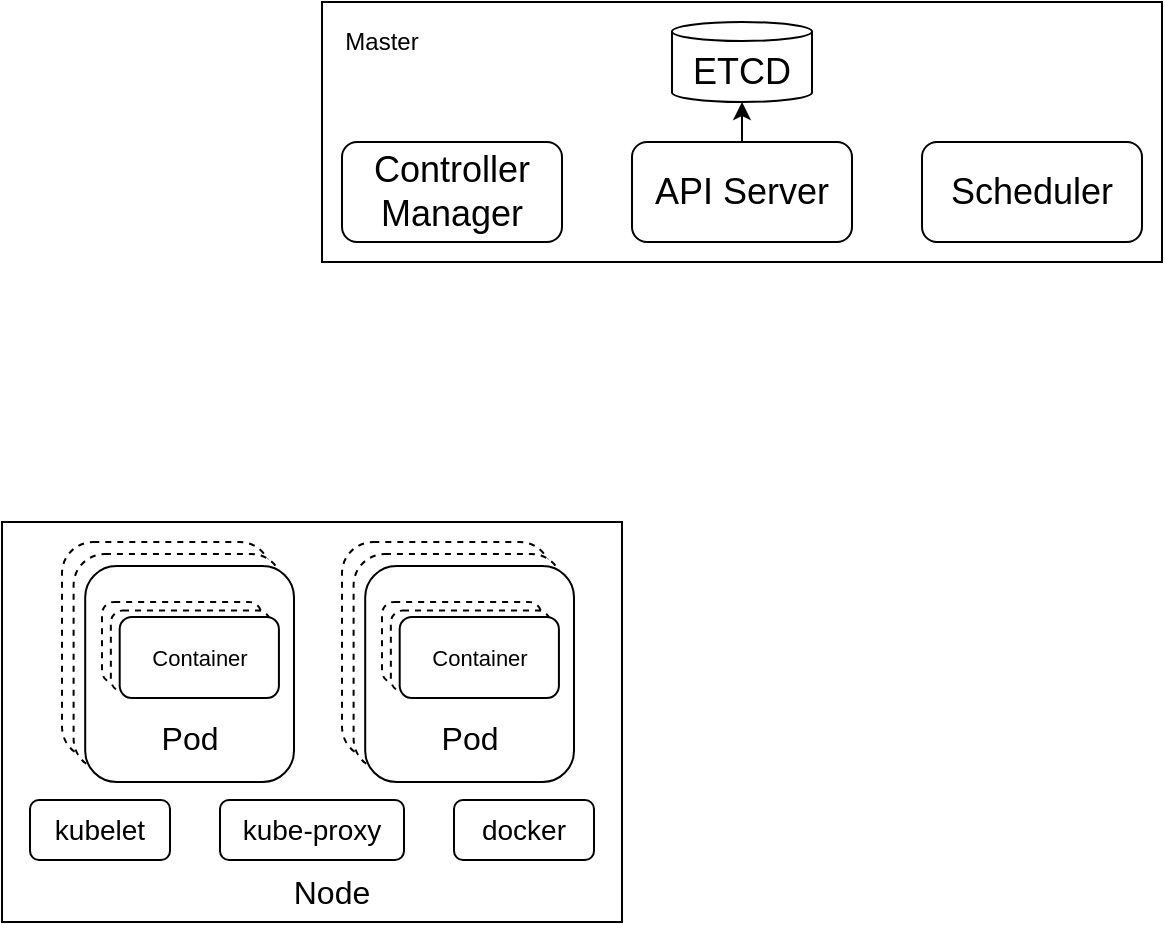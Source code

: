 <mxfile version="21.0.10" type="github">
  <diagram id="nr-ribir-MENKCDlqeYF" name="Page-1">
    <mxGraphModel dx="1147" dy="566" grid="1" gridSize="10" guides="1" tooltips="1" connect="1" arrows="1" fold="1" page="1" pageScale="1" pageWidth="1200" pageHeight="1920" math="0" shadow="0">
      <root>
        <mxCell id="0" />
        <mxCell id="1" parent="0" />
        <mxCell id="GoUsKzeZIlfL_xzADwvh-1" value="" style="rounded=0;whiteSpace=wrap;html=1;" parent="1" vertex="1">
          <mxGeometry x="280" y="140" width="420" height="130" as="geometry" />
        </mxCell>
        <mxCell id="GoUsKzeZIlfL_xzADwvh-2" value="Master" style="text;html=1;strokeColor=none;fillColor=none;align=center;verticalAlign=middle;whiteSpace=wrap;rounded=0;" parent="1" vertex="1">
          <mxGeometry x="290" y="150" width="40" height="20" as="geometry" />
        </mxCell>
        <mxCell id="GoUsKzeZIlfL_xzADwvh-3" value="&lt;font style=&quot;font-size: 18px;&quot;&gt;API Server&lt;/font&gt;" style="rounded=1;whiteSpace=wrap;html=1;" parent="1" vertex="1">
          <mxGeometry x="435" y="210" width="110" height="50" as="geometry" />
        </mxCell>
        <mxCell id="GoUsKzeZIlfL_xzADwvh-4" value="&lt;font style=&quot;font-size: 18px;&quot;&gt;Controller Manager&lt;/font&gt;" style="rounded=1;whiteSpace=wrap;html=1;" parent="1" vertex="1">
          <mxGeometry x="290" y="210" width="110" height="50" as="geometry" />
        </mxCell>
        <mxCell id="GoUsKzeZIlfL_xzADwvh-5" value="" style="rounded=0;whiteSpace=wrap;html=1;" parent="1" vertex="1">
          <mxGeometry x="120" y="400" width="310" height="200" as="geometry" />
        </mxCell>
        <mxCell id="GoUsKzeZIlfL_xzADwvh-6" value="&lt;font style=&quot;font-size: 16px&quot;&gt;Node&lt;/font&gt;" style="text;html=1;strokeColor=none;fillColor=none;align=center;verticalAlign=middle;whiteSpace=wrap;rounded=0;" parent="1" vertex="1">
          <mxGeometry x="265" y="575" width="40" height="20" as="geometry" />
        </mxCell>
        <mxCell id="GoUsKzeZIlfL_xzADwvh-7" value="" style="group" parent="1" vertex="1" connectable="0">
          <mxGeometry x="150" y="410" width="116" height="120" as="geometry" />
        </mxCell>
        <mxCell id="GoUsKzeZIlfL_xzADwvh-8" value="" style="rounded=1;whiteSpace=wrap;html=1;dashed=1;" parent="GoUsKzeZIlfL_xzADwvh-7" vertex="1">
          <mxGeometry width="104.4" height="108.0" as="geometry" />
        </mxCell>
        <mxCell id="GoUsKzeZIlfL_xzADwvh-9" value="" style="rounded=1;whiteSpace=wrap;html=1;dashed=1;" parent="GoUsKzeZIlfL_xzADwvh-7" vertex="1">
          <mxGeometry x="5.8" y="6" width="104.4" height="108.0" as="geometry" />
        </mxCell>
        <mxCell id="GoUsKzeZIlfL_xzADwvh-10" value="" style="rounded=1;whiteSpace=wrap;html=1;" parent="GoUsKzeZIlfL_xzADwvh-7" vertex="1">
          <mxGeometry x="11.6" y="12" width="104.4" height="108.0" as="geometry" />
        </mxCell>
        <mxCell id="GoUsKzeZIlfL_xzADwvh-11" value="" style="group" parent="GoUsKzeZIlfL_xzADwvh-7" vertex="1" connectable="0">
          <mxGeometry x="20" y="30" width="88.46" height="45" as="geometry" />
        </mxCell>
        <mxCell id="GoUsKzeZIlfL_xzADwvh-12" value="" style="rounded=1;whiteSpace=wrap;html=1;dashed=1;" parent="GoUsKzeZIlfL_xzADwvh-11" vertex="1">
          <mxGeometry width="79.614" height="40.5" as="geometry" />
        </mxCell>
        <mxCell id="GoUsKzeZIlfL_xzADwvh-13" value="" style="rounded=1;whiteSpace=wrap;html=1;dashed=1;" parent="GoUsKzeZIlfL_xzADwvh-11" vertex="1">
          <mxGeometry x="4.423" y="4.25" width="79.614" height="40.5" as="geometry" />
        </mxCell>
        <mxCell id="GoUsKzeZIlfL_xzADwvh-14" value="&lt;font style=&quot;font-size: 11px&quot;&gt;Container&lt;/font&gt;" style="rounded=1;whiteSpace=wrap;html=1;" parent="GoUsKzeZIlfL_xzADwvh-11" vertex="1">
          <mxGeometry x="8.846" y="7.5" width="79.614" height="40.5" as="geometry" />
        </mxCell>
        <mxCell id="GoUsKzeZIlfL_xzADwvh-15" value="&lt;font style=&quot;font-size: 16px&quot;&gt;Pod&lt;/font&gt;" style="text;html=1;strokeColor=none;fillColor=none;align=center;verticalAlign=middle;whiteSpace=wrap;rounded=0;" parent="GoUsKzeZIlfL_xzADwvh-7" vertex="1">
          <mxGeometry x="44.23" y="88" width="40" height="20" as="geometry" />
        </mxCell>
        <mxCell id="GoUsKzeZIlfL_xzADwvh-16" value="" style="group" parent="1" vertex="1" connectable="0">
          <mxGeometry x="290" y="410" width="116" height="120" as="geometry" />
        </mxCell>
        <mxCell id="GoUsKzeZIlfL_xzADwvh-17" value="" style="rounded=1;whiteSpace=wrap;html=1;dashed=1;" parent="GoUsKzeZIlfL_xzADwvh-16" vertex="1">
          <mxGeometry width="104.4" height="108.0" as="geometry" />
        </mxCell>
        <mxCell id="GoUsKzeZIlfL_xzADwvh-18" value="" style="rounded=1;whiteSpace=wrap;html=1;dashed=1;" parent="GoUsKzeZIlfL_xzADwvh-16" vertex="1">
          <mxGeometry x="5.8" y="6" width="104.4" height="108.0" as="geometry" />
        </mxCell>
        <mxCell id="GoUsKzeZIlfL_xzADwvh-19" value="" style="rounded=1;whiteSpace=wrap;html=1;" parent="GoUsKzeZIlfL_xzADwvh-16" vertex="1">
          <mxGeometry x="11.6" y="12" width="104.4" height="108.0" as="geometry" />
        </mxCell>
        <mxCell id="GoUsKzeZIlfL_xzADwvh-20" value="" style="group" parent="GoUsKzeZIlfL_xzADwvh-16" vertex="1" connectable="0">
          <mxGeometry x="20" y="30" width="88.46" height="45" as="geometry" />
        </mxCell>
        <mxCell id="GoUsKzeZIlfL_xzADwvh-21" value="" style="rounded=1;whiteSpace=wrap;html=1;dashed=1;" parent="GoUsKzeZIlfL_xzADwvh-20" vertex="1">
          <mxGeometry width="79.614" height="40.5" as="geometry" />
        </mxCell>
        <mxCell id="GoUsKzeZIlfL_xzADwvh-22" value="" style="rounded=1;whiteSpace=wrap;html=1;dashed=1;" parent="GoUsKzeZIlfL_xzADwvh-20" vertex="1">
          <mxGeometry x="4.423" y="4.25" width="79.614" height="40.5" as="geometry" />
        </mxCell>
        <mxCell id="GoUsKzeZIlfL_xzADwvh-23" value="&lt;font style=&quot;font-size: 11px&quot;&gt;Container&lt;/font&gt;" style="rounded=1;whiteSpace=wrap;html=1;" parent="GoUsKzeZIlfL_xzADwvh-20" vertex="1">
          <mxGeometry x="8.846" y="7.5" width="79.614" height="40.5" as="geometry" />
        </mxCell>
        <mxCell id="GoUsKzeZIlfL_xzADwvh-24" value="&lt;font style=&quot;font-size: 16px&quot;&gt;Pod&lt;/font&gt;" style="text;html=1;strokeColor=none;fillColor=none;align=center;verticalAlign=middle;whiteSpace=wrap;rounded=0;" parent="GoUsKzeZIlfL_xzADwvh-16" vertex="1">
          <mxGeometry x="44.23" y="88" width="40" height="20" as="geometry" />
        </mxCell>
        <mxCell id="GoUsKzeZIlfL_xzADwvh-25" value="&lt;font style=&quot;font-size: 14px&quot;&gt;kubelet&lt;/font&gt;" style="rounded=1;whiteSpace=wrap;html=1;" parent="1" vertex="1">
          <mxGeometry x="134" y="539" width="70" height="30" as="geometry" />
        </mxCell>
        <mxCell id="GoUsKzeZIlfL_xzADwvh-26" value="&lt;font style=&quot;font-size: 14px&quot;&gt;kube-proxy&lt;/font&gt;" style="rounded=1;whiteSpace=wrap;html=1;" parent="1" vertex="1">
          <mxGeometry x="229" y="539" width="92" height="30" as="geometry" />
        </mxCell>
        <mxCell id="GoUsKzeZIlfL_xzADwvh-27" value="&lt;font style=&quot;font-size: 14px&quot;&gt;docker&lt;/font&gt;" style="rounded=1;whiteSpace=wrap;html=1;" parent="1" vertex="1">
          <mxGeometry x="346" y="539" width="70" height="30" as="geometry" />
        </mxCell>
        <mxCell id="GoUsKzeZIlfL_xzADwvh-28" value="&lt;font style=&quot;font-size: 18px;&quot;&gt;Scheduler&lt;/font&gt;" style="rounded=1;whiteSpace=wrap;html=1;" parent="1" vertex="1">
          <mxGeometry x="580" y="210" width="110" height="50" as="geometry" />
        </mxCell>
        <mxCell id="PYxLoCrTxHW6KoqL0hIT-1" value="" style="shape=cylinder3;whiteSpace=wrap;html=1;boundedLbl=1;backgroundOutline=1;size=4.767;" vertex="1" parent="1">
          <mxGeometry x="455" y="150" width="70" height="40" as="geometry" />
        </mxCell>
        <mxCell id="PYxLoCrTxHW6KoqL0hIT-2" value="&lt;font style=&quot;font-size: 18px;&quot;&gt;ETCD&lt;/font&gt;" style="text;html=1;strokeColor=none;fillColor=none;align=center;verticalAlign=middle;whiteSpace=wrap;rounded=0;" vertex="1" parent="1">
          <mxGeometry x="455" y="160" width="70" height="30" as="geometry" />
        </mxCell>
        <mxCell id="PYxLoCrTxHW6KoqL0hIT-3" value="" style="endArrow=classic;html=1;rounded=0;exitX=0.5;exitY=0;exitDx=0;exitDy=0;entryX=0.5;entryY=1;entryDx=0;entryDy=0;" edge="1" parent="1" source="GoUsKzeZIlfL_xzADwvh-3" target="PYxLoCrTxHW6KoqL0hIT-2">
          <mxGeometry width="50" height="50" relative="1" as="geometry">
            <mxPoint x="530" y="350" as="sourcePoint" />
            <mxPoint x="580" y="300" as="targetPoint" />
          </mxGeometry>
        </mxCell>
      </root>
    </mxGraphModel>
  </diagram>
</mxfile>
